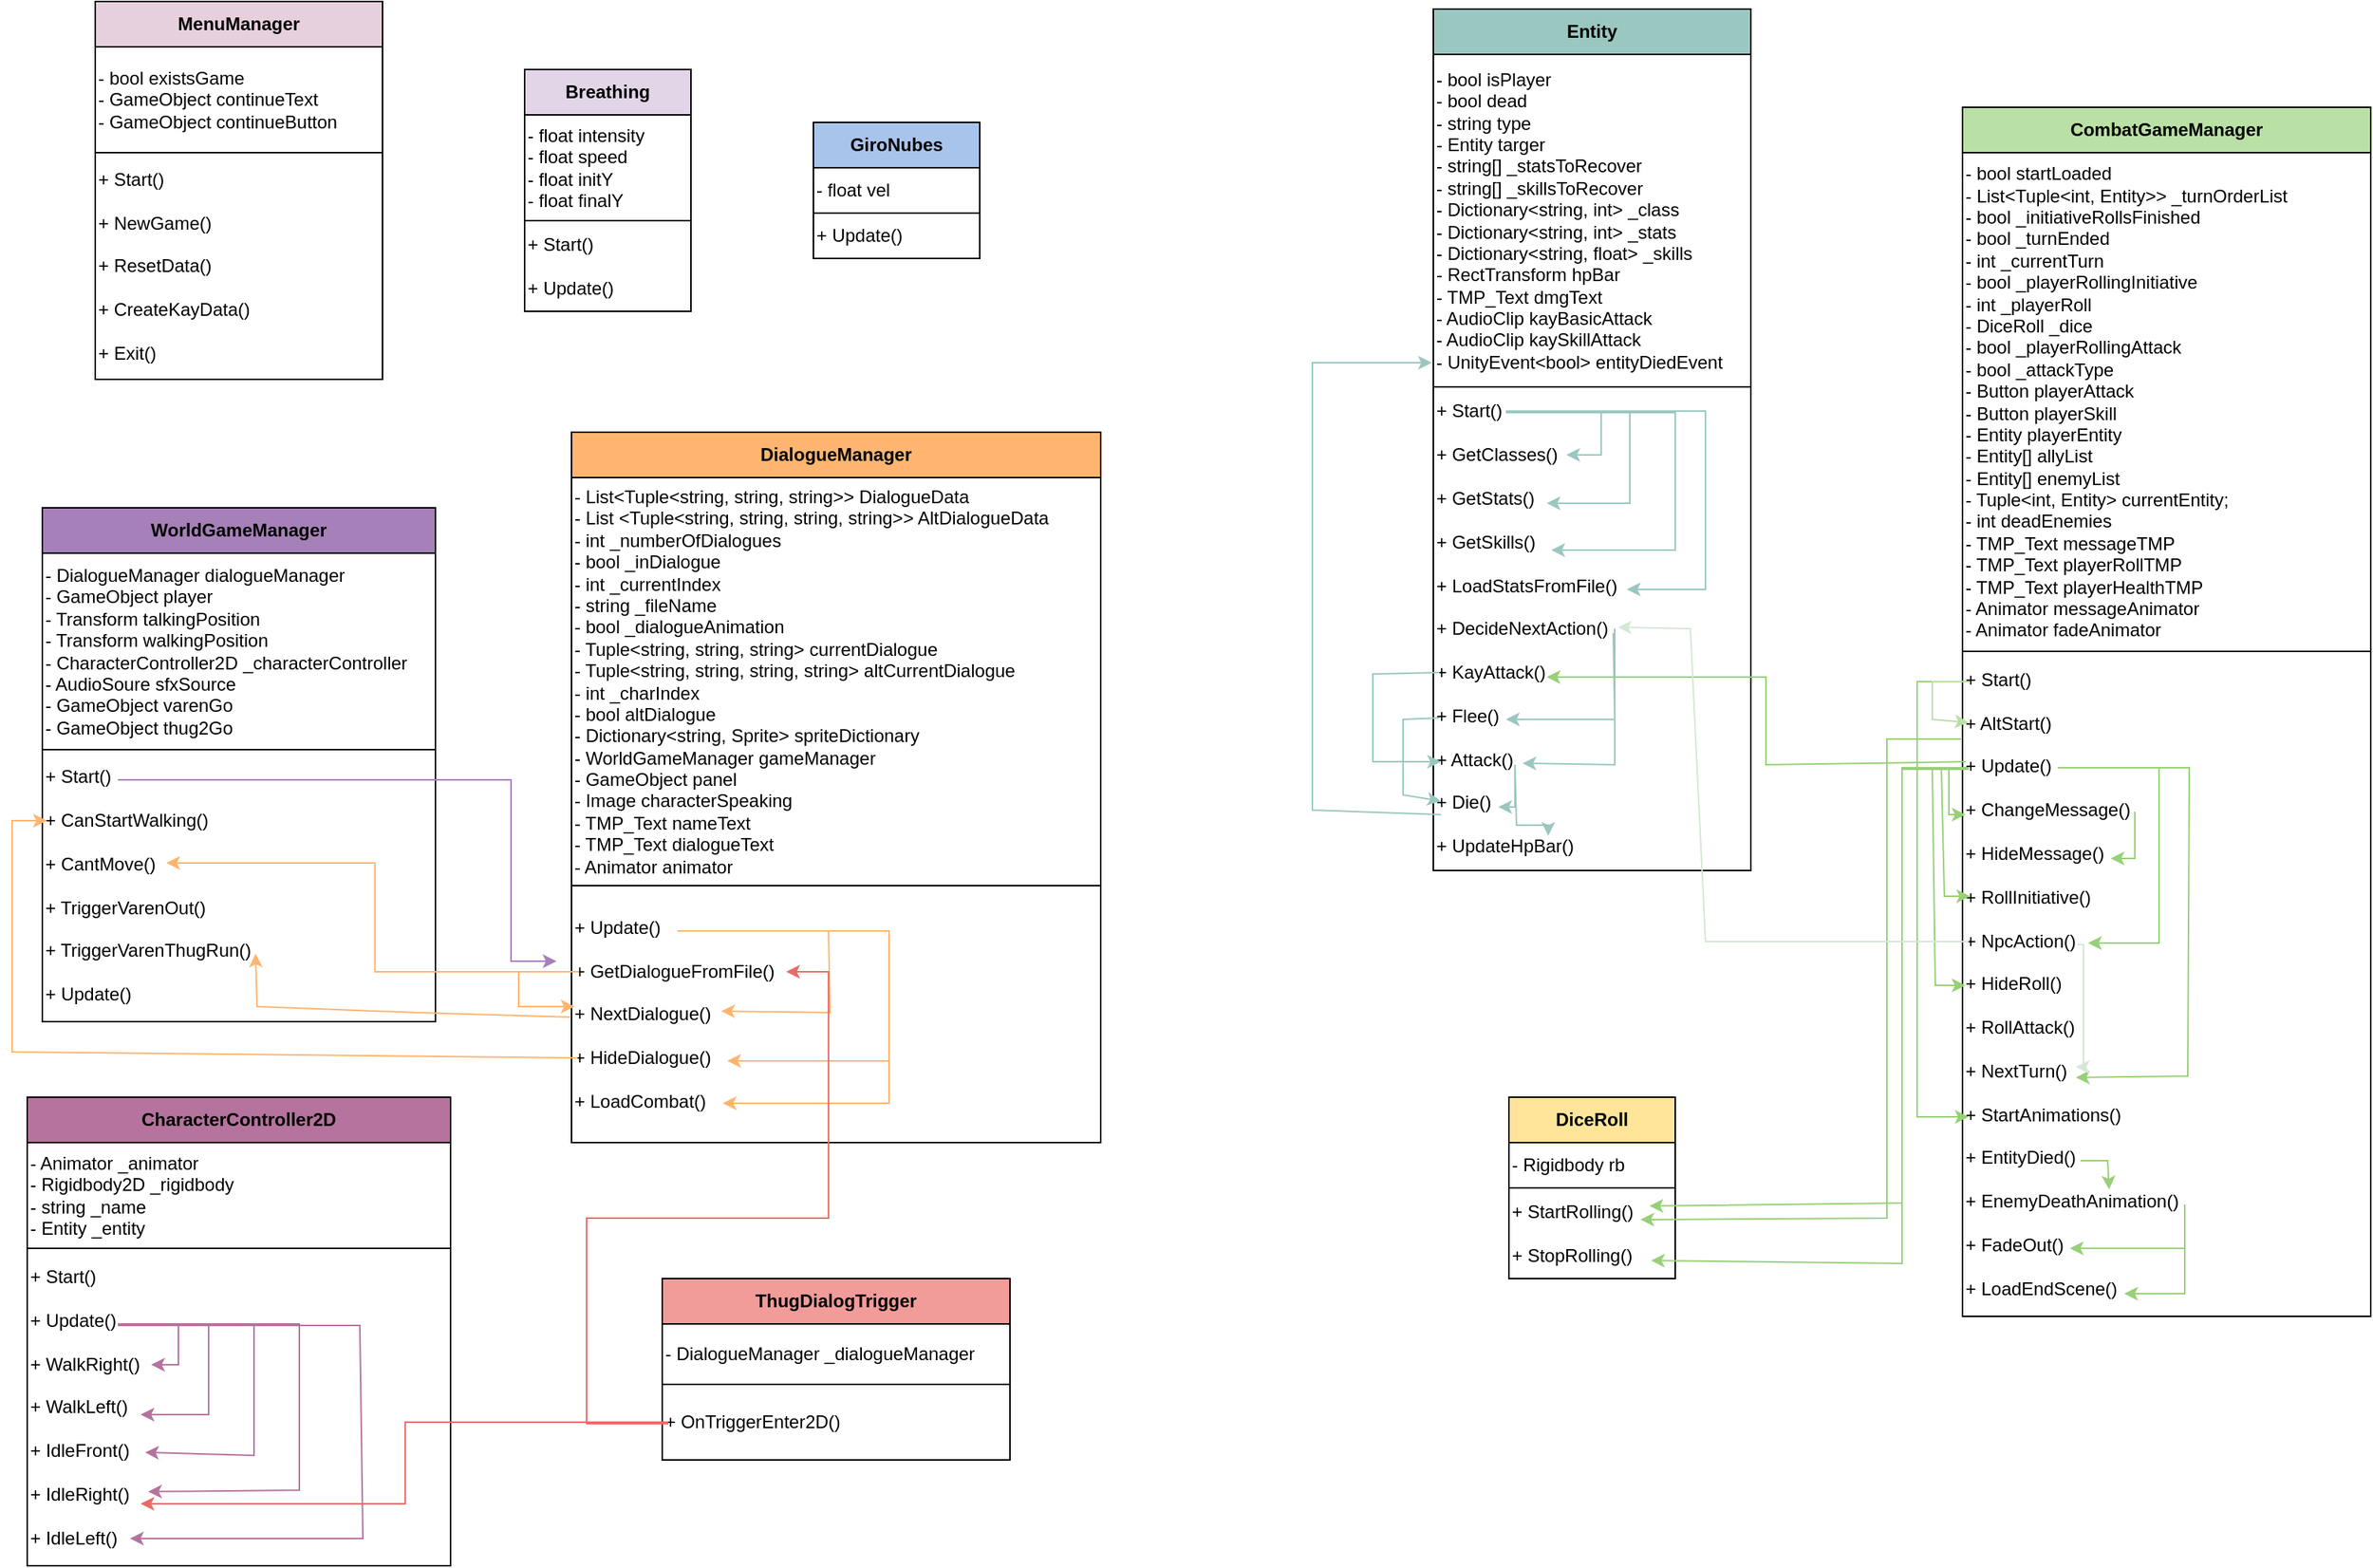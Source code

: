 <mxfile version="21.6.2" type="device" pages="2">
  <diagram name="Página-1" id="4kzzMPmkdjMhHJ0PChCt">
    <mxGraphModel dx="1295" dy="1502" grid="1" gridSize="10" guides="1" tooltips="1" connect="1" arrows="1" fold="1" page="1" pageScale="1" pageWidth="827" pageHeight="1169" math="0" shadow="0">
      <root>
        <mxCell id="0" />
        <mxCell id="1" parent="0" />
        <mxCell id="jyAV_eUhjgOsHXMOEOrw-5" value="MenuManager" style="swimlane;whiteSpace=wrap;html=1;startSize=30;fillColor=#E6D0DE;" vertex="1" parent="1">
          <mxGeometry x="75" y="65" width="190" height="250" as="geometry" />
        </mxCell>
        <mxCell id="jyAV_eUhjgOsHXMOEOrw-6" value="- bool existsGame&lt;br&gt;- GameObject continueText&lt;br&gt;- GameObject continueButton" style="rounded=0;whiteSpace=wrap;html=1;align=left;" vertex="1" parent="jyAV_eUhjgOsHXMOEOrw-5">
          <mxGeometry y="30" width="190" height="70" as="geometry" />
        </mxCell>
        <mxCell id="jyAV_eUhjgOsHXMOEOrw-7" value="+ Start()&lt;br&gt;&lt;br&gt;+ NewGame()&lt;br&gt;&lt;br&gt;+ ResetData()&lt;br&gt;&lt;br&gt;+ CreateKayData()&lt;br&gt;&lt;br&gt;+ Exit()" style="rounded=0;whiteSpace=wrap;html=1;align=left;" vertex="1" parent="jyAV_eUhjgOsHXMOEOrw-5">
          <mxGeometry y="100" width="190" height="150" as="geometry" />
        </mxCell>
        <mxCell id="jyAV_eUhjgOsHXMOEOrw-8" value="Breathing" style="swimlane;whiteSpace=wrap;html=1;startSize=30;fillColor=#E1D5E7;" vertex="1" parent="1">
          <mxGeometry x="359" y="110" width="110" height="160" as="geometry" />
        </mxCell>
        <mxCell id="jyAV_eUhjgOsHXMOEOrw-9" value="- float intensity&lt;br&gt;- float speed&lt;br&gt;- float initY&lt;br&gt;- float finalY" style="rounded=0;whiteSpace=wrap;html=1;align=left;" vertex="1" parent="jyAV_eUhjgOsHXMOEOrw-8">
          <mxGeometry y="30" width="110" height="70" as="geometry" />
        </mxCell>
        <mxCell id="jyAV_eUhjgOsHXMOEOrw-10" value="+ Start()&lt;br&gt;&lt;br&gt;+ Update()" style="rounded=0;whiteSpace=wrap;html=1;align=left;" vertex="1" parent="jyAV_eUhjgOsHXMOEOrw-8">
          <mxGeometry y="100" width="110" height="60" as="geometry" />
        </mxCell>
        <mxCell id="jyAV_eUhjgOsHXMOEOrw-11" value="GiroNubes" style="swimlane;whiteSpace=wrap;html=1;startSize=30;fillColor=#A9C4EB;" vertex="1" parent="1">
          <mxGeometry x="550" y="145" width="110" height="90" as="geometry" />
        </mxCell>
        <mxCell id="jyAV_eUhjgOsHXMOEOrw-12" value="- float vel" style="rounded=0;whiteSpace=wrap;html=1;align=left;" vertex="1" parent="jyAV_eUhjgOsHXMOEOrw-11">
          <mxGeometry y="30" width="110" height="30" as="geometry" />
        </mxCell>
        <mxCell id="jyAV_eUhjgOsHXMOEOrw-13" value="+ Update()" style="rounded=0;whiteSpace=wrap;html=1;align=left;" vertex="1" parent="jyAV_eUhjgOsHXMOEOrw-11">
          <mxGeometry y="60" width="110" height="30" as="geometry" />
        </mxCell>
        <mxCell id="jyAV_eUhjgOsHXMOEOrw-14" value="WorldGameManager" style="swimlane;whiteSpace=wrap;html=1;startSize=30;fillColor=#A680B8;" vertex="1" parent="1">
          <mxGeometry x="40" y="400" width="260" height="340" as="geometry" />
        </mxCell>
        <mxCell id="jyAV_eUhjgOsHXMOEOrw-15" value="- DialogueManager dialogueManager&lt;br&gt;- GameObject player&lt;br&gt;- Transform talkingPosition&lt;br&gt;- Transform walkingPosition&lt;br&gt;- CharacterController2D _characterController&lt;br&gt;- AudioSoure sfxSource&lt;br&gt;- GameObject varenGo&lt;br&gt;- GameObject thug2Go" style="rounded=0;whiteSpace=wrap;html=1;align=left;" vertex="1" parent="jyAV_eUhjgOsHXMOEOrw-14">
          <mxGeometry y="30" width="260" height="130" as="geometry" />
        </mxCell>
        <mxCell id="jyAV_eUhjgOsHXMOEOrw-16" value="+ Start()&lt;br&gt;&lt;br&gt;+ CanStartWalking()&lt;br&gt;&lt;br&gt;+ CantMove()&lt;br&gt;&lt;br&gt;+ TriggerVarenOut()&lt;br&gt;&lt;br&gt;+ TriggerVarenThugRun()&lt;br&gt;&lt;br&gt;+ Update()" style="rounded=0;whiteSpace=wrap;html=1;align=left;" vertex="1" parent="jyAV_eUhjgOsHXMOEOrw-14">
          <mxGeometry y="160" width="260" height="180" as="geometry" />
        </mxCell>
        <mxCell id="jyAV_eUhjgOsHXMOEOrw-41" value="" style="endArrow=classic;html=1;rounded=0;exitX=0.192;exitY=0.111;exitDx=0;exitDy=0;exitPerimeter=0;strokeColor=#A680B8;" edge="1" parent="jyAV_eUhjgOsHXMOEOrw-14">
          <mxGeometry width="50" height="50" relative="1" as="geometry">
            <mxPoint x="50.0" y="180.0" as="sourcePoint" />
            <mxPoint x="340.08" y="300.02" as="targetPoint" />
            <Array as="points">
              <mxPoint x="310" y="180" />
              <mxPoint x="310" y="300" />
            </Array>
          </mxGeometry>
        </mxCell>
        <mxCell id="jyAV_eUhjgOsHXMOEOrw-20" value="DialogueManager" style="swimlane;whiteSpace=wrap;html=1;startSize=30;fillColor=#FFB570;" vertex="1" parent="1">
          <mxGeometry x="390" y="350" width="350" height="470" as="geometry" />
        </mxCell>
        <mxCell id="jyAV_eUhjgOsHXMOEOrw-21" value="- List&amp;lt;Tuple&amp;lt;string, string, string&amp;gt;&amp;gt; DialogueData&lt;br&gt;- List &amp;lt;Tuple&amp;lt;string, string, string, string&amp;gt;&amp;gt; AltDialogueData&lt;br&gt;- int _numberOfDialogues&lt;br&gt;- bool _inDialogue&lt;br&gt;- int _currentIndex&lt;br&gt;- string _fileName&lt;br&gt;- bool _dialogueAnimation&lt;br&gt;- Tuple&amp;lt;string, string, string&amp;gt; currentDialogue&lt;br&gt;- Tuple&amp;lt;string, string, string, string&amp;gt; altCurrentDialogue&lt;br&gt;- int _charIndex&lt;br&gt;- bool altDialogue&lt;br&gt;- Dictionary&amp;lt;string, Sprite&amp;gt; spriteDictionary&lt;br&gt;- WorldGameManager gameManager&lt;br&gt;- GameObject panel&lt;br&gt;- Image characterSpeaking&lt;br&gt;- TMP_Text nameText&lt;br&gt;- TMP_Text dialogueText&lt;br&gt;- Animator animator" style="rounded=0;whiteSpace=wrap;html=1;align=left;" vertex="1" parent="jyAV_eUhjgOsHXMOEOrw-20">
          <mxGeometry y="30" width="350" height="270" as="geometry" />
        </mxCell>
        <mxCell id="jyAV_eUhjgOsHXMOEOrw-22" value="+ Update()&lt;br&gt;&lt;br&gt;+ GetDialogueFromFile()&lt;br&gt;&lt;br&gt;+ NextDialogue()&lt;br&gt;&lt;br&gt;+ HideDialogue()&lt;br&gt;&lt;br&gt;+ LoadCombat()" style="rounded=0;whiteSpace=wrap;html=1;align=left;" vertex="1" parent="jyAV_eUhjgOsHXMOEOrw-20">
          <mxGeometry y="300" width="350" height="170" as="geometry" />
        </mxCell>
        <mxCell id="jyAV_eUhjgOsHXMOEOrw-42" value="" style="endArrow=classic;html=1;rounded=0;strokeColor=#FFB570;" edge="1" parent="jyAV_eUhjgOsHXMOEOrw-20">
          <mxGeometry width="50" height="50" relative="1" as="geometry">
            <mxPoint x="70" y="330" as="sourcePoint" />
            <mxPoint x="99" y="383" as="targetPoint" />
            <Array as="points">
              <mxPoint x="170" y="330" />
              <mxPoint x="171" y="384" />
            </Array>
          </mxGeometry>
        </mxCell>
        <mxCell id="jyAV_eUhjgOsHXMOEOrw-44" value="" style="endArrow=classic;html=1;rounded=0;strokeColor=#FFB570;" edge="1" parent="jyAV_eUhjgOsHXMOEOrw-20">
          <mxGeometry width="50" height="50" relative="1" as="geometry">
            <mxPoint x="70" y="330" as="sourcePoint" />
            <mxPoint x="103" y="416" as="targetPoint" />
            <Array as="points">
              <mxPoint x="210" y="330" />
              <mxPoint x="210" y="416" />
            </Array>
          </mxGeometry>
        </mxCell>
        <mxCell id="jyAV_eUhjgOsHXMOEOrw-45" value="" style="endArrow=classic;html=1;rounded=0;strokeColor=#FFB570;" edge="1" parent="jyAV_eUhjgOsHXMOEOrw-20">
          <mxGeometry width="50" height="50" relative="1" as="geometry">
            <mxPoint x="70" y="330" as="sourcePoint" />
            <mxPoint x="100" y="444" as="targetPoint" />
            <Array as="points">
              <mxPoint x="210" y="330" />
              <mxPoint x="210" y="444" />
            </Array>
          </mxGeometry>
        </mxCell>
        <mxCell id="jyAV_eUhjgOsHXMOEOrw-23" value="CharacterController2D" style="swimlane;whiteSpace=wrap;html=1;startSize=30;fillColor=#B5739D;" vertex="1" parent="1">
          <mxGeometry x="30" y="790" width="280" height="310" as="geometry" />
        </mxCell>
        <mxCell id="jyAV_eUhjgOsHXMOEOrw-24" value="- Animator _animator&lt;br&gt;- Rigidbody2D _rigidbody&lt;br&gt;- string _name&lt;br&gt;- Entity _entity" style="rounded=0;whiteSpace=wrap;html=1;align=left;" vertex="1" parent="jyAV_eUhjgOsHXMOEOrw-23">
          <mxGeometry y="30" width="280" height="70" as="geometry" />
        </mxCell>
        <mxCell id="jyAV_eUhjgOsHXMOEOrw-25" value="+ Start()&lt;br&gt;&lt;br&gt;+ Update()&lt;br&gt;&lt;br&gt;+ WalkRight()&lt;br&gt;&lt;br&gt;+ WalkLeft()&lt;br&gt;&lt;br&gt;+ IdleFront()&lt;br&gt;&lt;br&gt;+ IdleRight()&lt;br&gt;&lt;br&gt;+ IdleLeft()" style="rounded=0;whiteSpace=wrap;html=1;align=left;" vertex="1" parent="jyAV_eUhjgOsHXMOEOrw-23">
          <mxGeometry y="100" width="280" height="210" as="geometry" />
        </mxCell>
        <mxCell id="jyAV_eUhjgOsHXMOEOrw-54" value="" style="endArrow=classic;html=1;rounded=0;strokeColor=#B5739D;" edge="1" parent="jyAV_eUhjgOsHXMOEOrw-23">
          <mxGeometry width="50" height="50" relative="1" as="geometry">
            <mxPoint x="60" y="150" as="sourcePoint" />
            <mxPoint x="80" y="261" as="targetPoint" />
            <Array as="points">
              <mxPoint x="180" y="150" />
              <mxPoint x="180" y="260" />
            </Array>
          </mxGeometry>
        </mxCell>
        <mxCell id="jyAV_eUhjgOsHXMOEOrw-27" value="ThugDialogTrigger" style="swimlane;whiteSpace=wrap;html=1;startSize=30;fillColor=#F19C99;" vertex="1" parent="1">
          <mxGeometry x="450" y="910" width="230" height="120" as="geometry" />
        </mxCell>
        <mxCell id="jyAV_eUhjgOsHXMOEOrw-28" value="- DialogueManager _dialogueManager" style="rounded=0;whiteSpace=wrap;html=1;align=left;" vertex="1" parent="jyAV_eUhjgOsHXMOEOrw-27">
          <mxGeometry y="30" width="230" height="40" as="geometry" />
        </mxCell>
        <mxCell id="jyAV_eUhjgOsHXMOEOrw-29" value="+ OnTriggerEnter2D()" style="rounded=0;whiteSpace=wrap;html=1;align=left;" vertex="1" parent="jyAV_eUhjgOsHXMOEOrw-27">
          <mxGeometry y="70" width="230" height="50" as="geometry" />
        </mxCell>
        <mxCell id="jyAV_eUhjgOsHXMOEOrw-30" value="Entity" style="swimlane;whiteSpace=wrap;html=1;startSize=30;fillColor=#9AC7BF;" vertex="1" parent="1">
          <mxGeometry x="960" y="70" width="210" height="570" as="geometry" />
        </mxCell>
        <mxCell id="jyAV_eUhjgOsHXMOEOrw-31" value="- bool isPlayer&lt;br&gt;- bool dead&lt;br&gt;- string type&lt;br&gt;- Entity targer&lt;br&gt;- string[] _statsToRecover&lt;br&gt;- string[] _skillsToRecover&lt;br&gt;- Dictionary&amp;lt;string, int&amp;gt; _class&lt;br&gt;- Dictionary&amp;lt;string, int&amp;gt; _stats&lt;br&gt;- Dictionary&amp;lt;string, float&amp;gt; _skills&lt;br&gt;- RectTransform hpBar&lt;br&gt;- TMP_Text dmgText&lt;br&gt;- AudioClip kayBasicAttack&lt;br&gt;- AudioClip kaySkillAttack&lt;br&gt;- UnityEvent&amp;lt;bool&amp;gt; entityDiedEvent" style="rounded=0;whiteSpace=wrap;html=1;align=left;" vertex="1" parent="jyAV_eUhjgOsHXMOEOrw-30">
          <mxGeometry y="30" width="210" height="220" as="geometry" />
        </mxCell>
        <mxCell id="jyAV_eUhjgOsHXMOEOrw-32" value="+ Start()&lt;br&gt;&lt;br&gt;+ GetClasses()&lt;br&gt;&lt;br&gt;+ GetStats()&lt;br&gt;&lt;br&gt;+ GetSkills()&lt;br&gt;&lt;br&gt;+ LoadStatsFromFile()&lt;br&gt;&lt;br&gt;+ DecideNextAction()&lt;br&gt;&lt;br&gt;+ KayAttack()&lt;br&gt;&lt;br&gt;+ Flee()&lt;br&gt;&lt;br&gt;+ Attack()&lt;br&gt;&lt;br&gt;+ Die()&lt;br&gt;&lt;br&gt;+ UpdateHpBar()&lt;br&gt;" style="rounded=0;whiteSpace=wrap;html=1;align=left;" vertex="1" parent="jyAV_eUhjgOsHXMOEOrw-30">
          <mxGeometry y="250" width="210" height="320" as="geometry" />
        </mxCell>
        <mxCell id="jyAV_eUhjgOsHXMOEOrw-63" value="" style="endArrow=classic;html=1;rounded=0;strokeColor=#9AC7BF;" edge="1" parent="jyAV_eUhjgOsHXMOEOrw-30">
          <mxGeometry width="50" height="50" relative="1" as="geometry">
            <mxPoint x="120" y="410" as="sourcePoint" />
            <mxPoint x="59" y="499" as="targetPoint" />
            <Array as="points">
              <mxPoint x="120" y="500" />
            </Array>
          </mxGeometry>
        </mxCell>
        <mxCell id="jyAV_eUhjgOsHXMOEOrw-33" value="DiceRoll" style="swimlane;whiteSpace=wrap;html=1;startSize=30;fillColor=#FFE599;" vertex="1" parent="1">
          <mxGeometry x="1010" y="790" width="110" height="120" as="geometry" />
        </mxCell>
        <mxCell id="jyAV_eUhjgOsHXMOEOrw-34" value="- Rigidbody rb" style="rounded=0;whiteSpace=wrap;html=1;align=left;" vertex="1" parent="jyAV_eUhjgOsHXMOEOrw-33">
          <mxGeometry y="30" width="110" height="30" as="geometry" />
        </mxCell>
        <mxCell id="jyAV_eUhjgOsHXMOEOrw-35" value="+ StartRolling()&lt;br&gt;&lt;br&gt;+ StopRolling()" style="rounded=0;whiteSpace=wrap;html=1;align=left;" vertex="1" parent="jyAV_eUhjgOsHXMOEOrw-33">
          <mxGeometry y="60" width="110" height="60" as="geometry" />
        </mxCell>
        <mxCell id="jyAV_eUhjgOsHXMOEOrw-38" value="CombatGameManager" style="swimlane;whiteSpace=wrap;html=1;startSize=30;fillColor=#B9E0A5;" vertex="1" parent="1">
          <mxGeometry x="1310" y="135" width="270" height="800" as="geometry" />
        </mxCell>
        <mxCell id="jyAV_eUhjgOsHXMOEOrw-39" value="- bool startLoaded&lt;br&gt;- List&amp;lt;Tuple&amp;lt;int, Entity&amp;gt;&amp;gt; _turnOrderList&lt;br&gt;- bool _initiativeRollsFinished&lt;br&gt;- bool _turnEnded&lt;br&gt;- int _currentTurn&lt;br&gt;- bool _playerRollingInitiative&lt;br&gt;- int _playerRoll&lt;br&gt;- DiceRoll _dice&lt;br&gt;- bool _playerRollingAttack&lt;br&gt;- bool _attackType&lt;br&gt;- Button playerAttack&lt;br&gt;- Button playerSkill&lt;br&gt;- Entity playerEntity&lt;br&gt;- Entity[] allyList&lt;br&gt;- Entity[] enemyList&lt;br&gt;- Tuple&amp;lt;int, Entity&amp;gt; currentEntity;&lt;br&gt;- int deadEnemies&lt;br&gt;- TMP_Text messageTMP&lt;br&gt;- TMP_Text playerRollTMP&lt;br&gt;- TMP_Text playerHealthTMP&lt;br&gt;- Animator messageAnimator&lt;br&gt;- Animator fadeAnimator" style="rounded=0;whiteSpace=wrap;html=1;align=left;" vertex="1" parent="jyAV_eUhjgOsHXMOEOrw-38">
          <mxGeometry y="30" width="270" height="330" as="geometry" />
        </mxCell>
        <mxCell id="jyAV_eUhjgOsHXMOEOrw-40" value="+ Start()&lt;br&gt;&lt;br&gt;+ AltStart()&lt;br&gt;&lt;br&gt;+ Update()&lt;br&gt;&lt;br&gt;+ ChangeMessage()&lt;br&gt;&lt;br&gt;+ HideMessage()&lt;br&gt;&lt;br&gt;+ RollInitiative()&lt;br&gt;&lt;br&gt;+ NpcAction()&lt;br&gt;&lt;br&gt;+ HideRoll()&lt;br&gt;&lt;br&gt;+ RollAttack()&lt;br&gt;&lt;br&gt;+ NextTurn()&lt;br&gt;&lt;br&gt;+ StartAnimations()&lt;br&gt;&lt;br&gt;+ EntityDied()&lt;br&gt;&lt;br&gt;+ EnemyDeathAnimation()&lt;br&gt;&lt;br&gt;+ FadeOut()&lt;br&gt;&lt;br&gt;+ LoadEndScene()" style="rounded=0;whiteSpace=wrap;html=1;align=left;" vertex="1" parent="jyAV_eUhjgOsHXMOEOrw-38">
          <mxGeometry y="360" width="270" height="440" as="geometry" />
        </mxCell>
        <mxCell id="jyAV_eUhjgOsHXMOEOrw-46" value="" style="endArrow=classic;html=1;rounded=0;strokeColor=#FFB570;" edge="1" parent="1">
          <mxGeometry width="50" height="50" relative="1" as="geometry">
            <mxPoint x="395" y="707" as="sourcePoint" />
            <mxPoint x="122" y="635" as="targetPoint" />
            <Array as="points">
              <mxPoint x="260" y="707" />
              <mxPoint x="260" y="635" />
            </Array>
          </mxGeometry>
        </mxCell>
        <mxCell id="jyAV_eUhjgOsHXMOEOrw-48" value="" style="endArrow=classic;html=1;rounded=0;strokeColor=#FFB570;" edge="1" parent="1">
          <mxGeometry width="50" height="50" relative="1" as="geometry">
            <mxPoint x="394" y="707" as="sourcePoint" />
            <mxPoint x="392" y="730" as="targetPoint" />
            <Array as="points">
              <mxPoint x="355" y="707" />
              <mxPoint x="355" y="730" />
            </Array>
          </mxGeometry>
        </mxCell>
        <mxCell id="jyAV_eUhjgOsHXMOEOrw-49" value="" style="endArrow=classic;html=1;rounded=0;strokeColor=#FFB570;" edge="1" parent="1">
          <mxGeometry width="50" height="50" relative="1" as="geometry">
            <mxPoint x="389" y="737" as="sourcePoint" />
            <mxPoint x="181" y="695" as="targetPoint" />
            <Array as="points">
              <mxPoint x="288" y="734" />
              <mxPoint x="182" y="730" />
            </Array>
          </mxGeometry>
        </mxCell>
        <mxCell id="jyAV_eUhjgOsHXMOEOrw-50" value="" style="endArrow=classic;html=1;rounded=0;strokeColor=#FFB570;" edge="1" parent="1">
          <mxGeometry width="50" height="50" relative="1" as="geometry">
            <mxPoint x="394" y="764" as="sourcePoint" />
            <mxPoint x="43" y="607" as="targetPoint" />
            <Array as="points">
              <mxPoint x="20" y="760" />
              <mxPoint x="20" y="607" />
            </Array>
          </mxGeometry>
        </mxCell>
        <mxCell id="jyAV_eUhjgOsHXMOEOrw-51" value="" style="endArrow=classic;html=1;rounded=0;strokeColor=#B5739D;" edge="1" parent="1">
          <mxGeometry width="50" height="50" relative="1" as="geometry">
            <mxPoint x="93" y="941" as="sourcePoint" />
            <mxPoint x="112" y="967" as="targetPoint" />
            <Array as="points">
              <mxPoint x="130" y="941" />
              <mxPoint x="130" y="967" />
            </Array>
          </mxGeometry>
        </mxCell>
        <mxCell id="jyAV_eUhjgOsHXMOEOrw-52" value="" style="endArrow=classic;html=1;rounded=0;strokeColor=#B5739D;" edge="1" parent="1">
          <mxGeometry width="50" height="50" relative="1" as="geometry">
            <mxPoint x="93" y="941" as="sourcePoint" />
            <mxPoint x="105" y="1000" as="targetPoint" />
            <Array as="points">
              <mxPoint x="150" y="941" />
              <mxPoint x="150" y="1000" />
            </Array>
          </mxGeometry>
        </mxCell>
        <mxCell id="jyAV_eUhjgOsHXMOEOrw-53" value="" style="endArrow=classic;html=1;rounded=0;strokeColor=#B5739D;" edge="1" parent="1">
          <mxGeometry width="50" height="50" relative="1" as="geometry">
            <mxPoint x="92" y="941" as="sourcePoint" />
            <mxPoint x="108" y="1025" as="targetPoint" />
            <Array as="points">
              <mxPoint x="180" y="940" />
              <mxPoint x="180" y="1027" />
            </Array>
          </mxGeometry>
        </mxCell>
        <mxCell id="jyAV_eUhjgOsHXMOEOrw-55" value="" style="endArrow=classic;html=1;rounded=0;strokeColor=#B5739D;" edge="1" parent="1">
          <mxGeometry width="50" height="50" relative="1" as="geometry">
            <mxPoint x="90" y="941" as="sourcePoint" />
            <mxPoint x="98" y="1082" as="targetPoint" />
            <Array as="points">
              <mxPoint x="250" y="941" />
              <mxPoint x="252" y="1082" />
            </Array>
          </mxGeometry>
        </mxCell>
        <mxCell id="jyAV_eUhjgOsHXMOEOrw-56" value="" style="endArrow=classic;html=1;rounded=0;strokeColor=#EA6B66;" edge="1" parent="1">
          <mxGeometry width="50" height="50" relative="1" as="geometry">
            <mxPoint x="454" y="1005" as="sourcePoint" />
            <mxPoint x="105" y="1059" as="targetPoint" />
            <Array as="points">
              <mxPoint x="280" y="1005" />
              <mxPoint x="280" y="1059" />
            </Array>
          </mxGeometry>
        </mxCell>
        <mxCell id="jyAV_eUhjgOsHXMOEOrw-57" value="" style="endArrow=classic;html=1;rounded=0;strokeColor=#EA6B66;" edge="1" parent="1">
          <mxGeometry width="50" height="50" relative="1" as="geometry">
            <mxPoint x="454" y="1006" as="sourcePoint" />
            <mxPoint x="532" y="707" as="targetPoint" />
            <Array as="points">
              <mxPoint x="400" y="1006" />
              <mxPoint x="400" y="870" />
              <mxPoint x="560" y="870" />
              <mxPoint x="560" y="707" />
            </Array>
          </mxGeometry>
        </mxCell>
        <mxCell id="jyAV_eUhjgOsHXMOEOrw-58" value="" style="endArrow=classic;html=1;rounded=0;strokeColor=#9AC7BF;" edge="1" parent="1">
          <mxGeometry width="50" height="50" relative="1" as="geometry">
            <mxPoint x="1008" y="337" as="sourcePoint" />
            <mxPoint x="1048" y="365" as="targetPoint" />
            <Array as="points">
              <mxPoint x="1071" y="336" />
              <mxPoint x="1071" y="365" />
            </Array>
          </mxGeometry>
        </mxCell>
        <mxCell id="jyAV_eUhjgOsHXMOEOrw-59" value="" style="endArrow=classic;html=1;rounded=0;strokeColor=#9AC7BF;" edge="1" parent="1">
          <mxGeometry width="50" height="50" relative="1" as="geometry">
            <mxPoint x="1009" y="337" as="sourcePoint" />
            <mxPoint x="1035" y="397" as="targetPoint" />
            <Array as="points">
              <mxPoint x="1090" y="337" />
              <mxPoint x="1090" y="397" />
            </Array>
          </mxGeometry>
        </mxCell>
        <mxCell id="jyAV_eUhjgOsHXMOEOrw-60" value="" style="endArrow=classic;html=1;rounded=0;strokeColor=#9AC7BF;" edge="1" parent="1">
          <mxGeometry width="50" height="50" relative="1" as="geometry">
            <mxPoint x="1009" y="337" as="sourcePoint" />
            <mxPoint x="1038" y="428" as="targetPoint" />
            <Array as="points">
              <mxPoint x="1120" y="337" />
              <mxPoint x="1120" y="428" />
            </Array>
          </mxGeometry>
        </mxCell>
        <mxCell id="jyAV_eUhjgOsHXMOEOrw-61" value="" style="endArrow=classic;html=1;rounded=0;strokeColor=#9AC7BF;" edge="1" parent="1">
          <mxGeometry width="50" height="50" relative="1" as="geometry">
            <mxPoint x="1008" y="336" as="sourcePoint" />
            <mxPoint x="1088" y="454" as="targetPoint" />
            <Array as="points">
              <mxPoint x="1140" y="336" />
              <mxPoint x="1140" y="454" />
            </Array>
          </mxGeometry>
        </mxCell>
        <mxCell id="jyAV_eUhjgOsHXMOEOrw-62" value="" style="endArrow=classic;html=1;rounded=0;strokeColor=#9AC7BF;" edge="1" parent="1">
          <mxGeometry width="50" height="50" relative="1" as="geometry">
            <mxPoint x="1079" y="483" as="sourcePoint" />
            <mxPoint x="1008" y="540" as="targetPoint" />
            <Array as="points">
              <mxPoint x="1080" y="540" />
            </Array>
          </mxGeometry>
        </mxCell>
        <mxCell id="jyAV_eUhjgOsHXMOEOrw-64" value="" style="endArrow=classic;html=1;rounded=0;strokeColor=#9AC7BF;" edge="1" parent="1">
          <mxGeometry width="50" height="50" relative="1" as="geometry">
            <mxPoint x="964" y="509" as="sourcePoint" />
            <mxPoint x="965" y="568" as="targetPoint" />
            <Array as="points">
              <mxPoint x="920" y="510" />
              <mxPoint x="920" y="568" />
            </Array>
          </mxGeometry>
        </mxCell>
        <mxCell id="jyAV_eUhjgOsHXMOEOrw-65" value="" style="endArrow=classic;html=1;rounded=0;strokeColor=#9AC7BF;" edge="1" parent="1">
          <mxGeometry width="50" height="50" relative="1" as="geometry">
            <mxPoint x="964" y="539" as="sourcePoint" />
            <mxPoint x="965" y="594" as="targetPoint" />
            <Array as="points">
              <mxPoint x="940" y="540" />
              <mxPoint x="940" y="590" />
            </Array>
          </mxGeometry>
        </mxCell>
        <mxCell id="jyAV_eUhjgOsHXMOEOrw-66" value="" style="endArrow=classic;html=1;rounded=0;strokeColor=#9AC7BF;" edge="1" parent="1">
          <mxGeometry width="50" height="50" relative="1" as="geometry">
            <mxPoint x="1014" y="570" as="sourcePoint" />
            <mxPoint x="1003" y="598" as="targetPoint" />
            <Array as="points">
              <mxPoint x="1014" y="598" />
            </Array>
          </mxGeometry>
        </mxCell>
        <mxCell id="jyAV_eUhjgOsHXMOEOrw-67" value="" style="endArrow=classic;html=1;rounded=0;strokeColor=#9AC7BF;" edge="1" parent="1">
          <mxGeometry width="50" height="50" relative="1" as="geometry">
            <mxPoint x="1014" y="570" as="sourcePoint" />
            <mxPoint x="1036" y="617" as="targetPoint" />
            <Array as="points">
              <mxPoint x="1015" y="610" />
              <mxPoint x="1036" y="610" />
            </Array>
          </mxGeometry>
        </mxCell>
        <mxCell id="jyAV_eUhjgOsHXMOEOrw-68" value="" style="endArrow=classic;html=1;rounded=0;strokeColor=#9AC7BF;" edge="1" parent="1">
          <mxGeometry width="50" height="50" relative="1" as="geometry">
            <mxPoint x="965" y="603" as="sourcePoint" />
            <mxPoint x="959" y="304" as="targetPoint" />
            <Array as="points">
              <mxPoint x="880" y="600" />
              <mxPoint x="880" y="304" />
            </Array>
          </mxGeometry>
        </mxCell>
        <mxCell id="jyAV_eUhjgOsHXMOEOrw-69" value="" style="endArrow=classic;html=1;rounded=0;strokeColor=#97D077;" edge="1" parent="1">
          <mxGeometry width="50" height="50" relative="1" as="geometry">
            <mxPoint x="1315" y="515" as="sourcePoint" />
            <mxPoint x="1314" y="803" as="targetPoint" />
            <Array as="points">
              <mxPoint x="1280" y="515" />
              <mxPoint x="1280" y="803" />
            </Array>
          </mxGeometry>
        </mxCell>
        <mxCell id="jyAV_eUhjgOsHXMOEOrw-70" value="" style="endArrow=classic;html=1;rounded=0;strokeColor=#B9E0A5;" edge="1" parent="1">
          <mxGeometry width="50" height="50" relative="1" as="geometry">
            <mxPoint x="1315" y="515" as="sourcePoint" />
            <mxPoint x="1314" y="542" as="targetPoint" />
            <Array as="points">
              <mxPoint x="1290" y="515" />
              <mxPoint x="1290" y="540" />
            </Array>
          </mxGeometry>
        </mxCell>
        <mxCell id="jyAV_eUhjgOsHXMOEOrw-71" value="" style="endArrow=classic;html=1;rounded=0;strokeColor=#97D077;" edge="1" parent="1">
          <mxGeometry width="50" height="50" relative="1" as="geometry">
            <mxPoint x="1309" y="553" as="sourcePoint" />
            <mxPoint x="1097" y="871" as="targetPoint" />
            <Array as="points">
              <mxPoint x="1260" y="553" />
              <mxPoint x="1260" y="870" />
            </Array>
          </mxGeometry>
        </mxCell>
        <mxCell id="jyAV_eUhjgOsHXMOEOrw-72" value="" style="endArrow=classic;html=1;rounded=0;strokeColor=#97D077;" edge="1" parent="1">
          <mxGeometry width="50" height="50" relative="1" as="geometry">
            <mxPoint x="1314" y="572" as="sourcePoint" />
            <mxPoint x="1104" y="898" as="targetPoint" />
            <Array as="points">
              <mxPoint x="1270" y="572" />
              <mxPoint x="1270" y="900" />
            </Array>
          </mxGeometry>
        </mxCell>
        <mxCell id="jyAV_eUhjgOsHXMOEOrw-73" value="" style="endArrow=classic;html=1;rounded=0;strokeColor=#97D077;" edge="1" parent="1">
          <mxGeometry width="50" height="50" relative="1" as="geometry">
            <mxPoint x="1314" y="573" as="sourcePoint" />
            <mxPoint x="1312" y="716" as="targetPoint" />
            <Array as="points">
              <mxPoint x="1290" y="573" />
              <mxPoint x="1292" y="716" />
            </Array>
          </mxGeometry>
        </mxCell>
        <mxCell id="jyAV_eUhjgOsHXMOEOrw-74" value="" style="endArrow=classic;html=1;rounded=0;strokeColor=#97D077;" edge="1" parent="1">
          <mxGeometry width="50" height="50" relative="1" as="geometry">
            <mxPoint x="1314" y="572" as="sourcePoint" />
            <mxPoint x="1315" y="657" as="targetPoint" />
            <Array as="points">
              <mxPoint x="1296" y="572" />
              <mxPoint x="1298" y="657" />
            </Array>
          </mxGeometry>
        </mxCell>
        <mxCell id="jyAV_eUhjgOsHXMOEOrw-75" value="" style="endArrow=classic;html=1;rounded=0;strokeColor=#97D077;" edge="1" parent="1">
          <mxGeometry width="50" height="50" relative="1" as="geometry">
            <mxPoint x="1312" y="573" as="sourcePoint" />
            <mxPoint x="1312" y="603" as="targetPoint" />
            <Array as="points">
              <mxPoint x="1301" y="572" />
              <mxPoint x="1301" y="603" />
            </Array>
          </mxGeometry>
        </mxCell>
        <mxCell id="jyAV_eUhjgOsHXMOEOrw-76" value="" style="endArrow=classic;html=1;rounded=0;strokeColor=#97D077;" edge="1" parent="1">
          <mxGeometry width="50" height="50" relative="1" as="geometry">
            <mxPoint x="1373" y="572" as="sourcePoint" />
            <mxPoint x="1393" y="688" as="targetPoint" />
            <Array as="points">
              <mxPoint x="1440" y="572" />
              <mxPoint x="1440" y="688" />
            </Array>
          </mxGeometry>
        </mxCell>
        <mxCell id="jyAV_eUhjgOsHXMOEOrw-77" value="" style="endArrow=classic;html=1;rounded=0;strokeColor=#97D077;" edge="1" parent="1">
          <mxGeometry width="50" height="50" relative="1" as="geometry">
            <mxPoint x="1313" y="573" as="sourcePoint" />
            <mxPoint x="1103" y="862" as="targetPoint" />
            <Array as="points">
              <mxPoint x="1270" y="573" />
              <mxPoint x="1270" y="860" />
            </Array>
          </mxGeometry>
        </mxCell>
        <mxCell id="jyAV_eUhjgOsHXMOEOrw-78" value="" style="endArrow=classic;html=1;rounded=0;strokeColor=#97D077;" edge="1" parent="1">
          <mxGeometry width="50" height="50" relative="1" as="geometry">
            <mxPoint x="1312" y="568" as="sourcePoint" />
            <mxPoint x="1035" y="512" as="targetPoint" />
            <Array as="points">
              <mxPoint x="1180" y="570" />
              <mxPoint x="1180" y="512" />
            </Array>
          </mxGeometry>
        </mxCell>
        <mxCell id="jyAV_eUhjgOsHXMOEOrw-79" value="" style="endArrow=classic;html=1;rounded=0;strokeColor=#97D077;" edge="1" parent="1">
          <mxGeometry width="50" height="50" relative="1" as="geometry">
            <mxPoint x="1373" y="572" as="sourcePoint" />
            <mxPoint x="1385" y="777" as="targetPoint" />
            <Array as="points">
              <mxPoint x="1460" y="572" />
              <mxPoint x="1459" y="776" />
            </Array>
          </mxGeometry>
        </mxCell>
        <mxCell id="jyAV_eUhjgOsHXMOEOrw-80" value="" style="endArrow=classic;html=1;rounded=0;strokeColor=#97D077;" edge="1" parent="1">
          <mxGeometry width="50" height="50" relative="1" as="geometry">
            <mxPoint x="1424" y="601" as="sourcePoint" />
            <mxPoint x="1408" y="632" as="targetPoint" />
            <Array as="points">
              <mxPoint x="1424" y="632" />
            </Array>
          </mxGeometry>
        </mxCell>
        <mxCell id="jyAV_eUhjgOsHXMOEOrw-81" value="" style="endArrow=classic;html=1;rounded=0;strokeColor=#D5E8D4;" edge="1" parent="1">
          <mxGeometry width="50" height="50" relative="1" as="geometry">
            <mxPoint x="1314" y="687" as="sourcePoint" />
            <mxPoint x="1082" y="479" as="targetPoint" />
            <Array as="points">
              <mxPoint x="1140" y="687" />
              <mxPoint x="1130" y="480" />
            </Array>
          </mxGeometry>
        </mxCell>
        <mxCell id="jyAV_eUhjgOsHXMOEOrw-82" value="" style="endArrow=classic;html=1;rounded=0;strokeColor=#D5E8D4;" edge="1" parent="1">
          <mxGeometry width="50" height="50" relative="1" as="geometry">
            <mxPoint x="1386" y="689" as="sourcePoint" />
            <mxPoint x="1385" y="770" as="targetPoint" />
            <Array as="points">
              <mxPoint x="1390" y="689" />
              <mxPoint x="1390" y="770" />
            </Array>
          </mxGeometry>
        </mxCell>
        <mxCell id="jyAV_eUhjgOsHXMOEOrw-83" value="" style="endArrow=classic;html=1;rounded=0;strokeColor=#97D077;" edge="1" parent="1">
          <mxGeometry width="50" height="50" relative="1" as="geometry">
            <mxPoint x="1388" y="832" as="sourcePoint" />
            <mxPoint x="1407" y="851" as="targetPoint" />
            <Array as="points">
              <mxPoint x="1406" y="832" />
            </Array>
          </mxGeometry>
        </mxCell>
        <mxCell id="jyAV_eUhjgOsHXMOEOrw-84" value="" style="endArrow=classic;html=1;rounded=0;strokeColor=#97D077;" edge="1" parent="1">
          <mxGeometry width="50" height="50" relative="1" as="geometry">
            <mxPoint x="1457" y="861" as="sourcePoint" />
            <mxPoint x="1381" y="890" as="targetPoint" />
            <Array as="points">
              <mxPoint x="1457" y="890" />
            </Array>
          </mxGeometry>
        </mxCell>
        <mxCell id="jyAV_eUhjgOsHXMOEOrw-85" value="" style="endArrow=classic;html=1;rounded=0;strokeColor=#97D077;" edge="1" parent="1">
          <mxGeometry width="50" height="50" relative="1" as="geometry">
            <mxPoint x="1457" y="861" as="sourcePoint" />
            <mxPoint x="1417" y="920" as="targetPoint" />
            <Array as="points">
              <mxPoint x="1457" y="920" />
            </Array>
          </mxGeometry>
        </mxCell>
      </root>
    </mxGraphModel>
  </diagram>
  <diagram id="kaJeaozuB0gNlhlmo5D8" name="Página-2">
    <mxGraphModel dx="838" dy="972" grid="0" gridSize="10" guides="0" tooltips="1" connect="1" arrows="1" fold="1" page="1" pageScale="1" pageWidth="827" pageHeight="1169" math="0" shadow="0">
      <root>
        <mxCell id="0" />
        <mxCell id="1" parent="0" />
        <mxCell id="UIyMxZh8Mb-KfD_MFeiS-4" style="edgeStyle=orthogonalEdgeStyle;rounded=0;orthogonalLoop=1;jettySize=auto;html=1;entryX=0;entryY=0.5;entryDx=0;entryDy=0;" edge="1" parent="1" source="UIyMxZh8Mb-KfD_MFeiS-1" target="UIyMxZh8Mb-KfD_MFeiS-2">
          <mxGeometry relative="1" as="geometry" />
        </mxCell>
        <mxCell id="UIyMxZh8Mb-KfD_MFeiS-5" style="edgeStyle=orthogonalEdgeStyle;rounded=0;orthogonalLoop=1;jettySize=auto;html=1;entryX=0;entryY=0.5;entryDx=0;entryDy=0;" edge="1" parent="1" source="UIyMxZh8Mb-KfD_MFeiS-1" target="UIyMxZh8Mb-KfD_MFeiS-3">
          <mxGeometry relative="1" as="geometry" />
        </mxCell>
        <mxCell id="UIyMxZh8Mb-KfD_MFeiS-1" value="Jugador" style="shape=umlActor;verticalLabelPosition=bottom;verticalAlign=top;html=1;outlineConnect=0;" vertex="1" parent="1">
          <mxGeometry x="60" y="250" width="30" height="60" as="geometry" />
        </mxCell>
        <mxCell id="UIyMxZh8Mb-KfD_MFeiS-2" value="Nueva Partida" style="rounded=1;whiteSpace=wrap;html=1;" vertex="1" parent="1">
          <mxGeometry x="210" y="205" width="120" height="30" as="geometry" />
        </mxCell>
        <mxCell id="UIyMxZh8Mb-KfD_MFeiS-3" value="Salir" style="rounded=1;whiteSpace=wrap;html=1;" vertex="1" parent="1">
          <mxGeometry x="210" y="325" width="120" height="30" as="geometry" />
        </mxCell>
        <mxCell id="UIyMxZh8Mb-KfD_MFeiS-11" style="edgeStyle=orthogonalEdgeStyle;rounded=0;orthogonalLoop=1;jettySize=auto;html=1;" edge="1" parent="1" source="UIyMxZh8Mb-KfD_MFeiS-9" target="UIyMxZh8Mb-KfD_MFeiS-10">
          <mxGeometry relative="1" as="geometry" />
        </mxCell>
        <mxCell id="UIyMxZh8Mb-KfD_MFeiS-9" value="Jugador" style="shape=umlActor;verticalLabelPosition=bottom;verticalAlign=top;html=1;outlineConnect=0;" vertex="1" parent="1">
          <mxGeometry x="60" y="527" width="30" height="60" as="geometry" />
        </mxCell>
        <mxCell id="UIyMxZh8Mb-KfD_MFeiS-13" style="edgeStyle=orthogonalEdgeStyle;rounded=0;orthogonalLoop=1;jettySize=auto;html=1;exitX=1;exitY=0.5;exitDx=0;exitDy=0;" edge="1" parent="1" source="UIyMxZh8Mb-KfD_MFeiS-10" target="UIyMxZh8Mb-KfD_MFeiS-12">
          <mxGeometry relative="1" as="geometry" />
        </mxCell>
        <mxCell id="UIyMxZh8Mb-KfD_MFeiS-10" value="Diálogo Kay y Varen" style="rounded=1;whiteSpace=wrap;html=1;" vertex="1" parent="1">
          <mxGeometry x="158" y="542" width="120" height="30" as="geometry" />
        </mxCell>
        <mxCell id="UIyMxZh8Mb-KfD_MFeiS-15" style="edgeStyle=orthogonalEdgeStyle;rounded=0;orthogonalLoop=1;jettySize=auto;html=1;" edge="1" parent="1" source="UIyMxZh8Mb-KfD_MFeiS-12" target="UIyMxZh8Mb-KfD_MFeiS-14">
          <mxGeometry relative="1" as="geometry" />
        </mxCell>
        <mxCell id="UIyMxZh8Mb-KfD_MFeiS-12" value="Movimiento" style="rounded=1;whiteSpace=wrap;html=1;" vertex="1" parent="1">
          <mxGeometry x="330" y="542" width="120" height="30" as="geometry" />
        </mxCell>
        <mxCell id="UIyMxZh8Mb-KfD_MFeiS-14" value="Diálogo Ladrones" style="rounded=1;whiteSpace=wrap;html=1;" vertex="1" parent="1">
          <mxGeometry x="500" y="542" width="120" height="30" as="geometry" />
        </mxCell>
        <mxCell id="UIyMxZh8Mb-KfD_MFeiS-26" style="edgeStyle=orthogonalEdgeStyle;rounded=0;orthogonalLoop=1;jettySize=auto;html=1;" edge="1" parent="1" source="UIyMxZh8Mb-KfD_MFeiS-16" target="UIyMxZh8Mb-KfD_MFeiS-17">
          <mxGeometry relative="1" as="geometry" />
        </mxCell>
        <mxCell id="UIyMxZh8Mb-KfD_MFeiS-16" value="Jugador" style="shape=umlActor;verticalLabelPosition=bottom;verticalAlign=top;html=1;outlineConnect=0;" vertex="1" parent="1">
          <mxGeometry x="60" y="740" width="30" height="60" as="geometry" />
        </mxCell>
        <mxCell id="UIyMxZh8Mb-KfD_MFeiS-22" style="edgeStyle=orthogonalEdgeStyle;rounded=0;orthogonalLoop=1;jettySize=auto;html=1;entryX=0;entryY=0.5;entryDx=0;entryDy=0;" edge="1" parent="1" source="UIyMxZh8Mb-KfD_MFeiS-17" target="UIyMxZh8Mb-KfD_MFeiS-18">
          <mxGeometry relative="1" as="geometry" />
        </mxCell>
        <mxCell id="UIyMxZh8Mb-KfD_MFeiS-23" style="edgeStyle=orthogonalEdgeStyle;rounded=0;orthogonalLoop=1;jettySize=auto;html=1;entryX=0;entryY=0.5;entryDx=0;entryDy=0;" edge="1" parent="1" source="UIyMxZh8Mb-KfD_MFeiS-17" target="UIyMxZh8Mb-KfD_MFeiS-20">
          <mxGeometry relative="1" as="geometry" />
        </mxCell>
        <mxCell id="UIyMxZh8Mb-KfD_MFeiS-17" value="Tirar iniciativa" style="rounded=1;whiteSpace=wrap;html=1;" vertex="1" parent="1">
          <mxGeometry x="158" y="755" width="120" height="30" as="geometry" />
        </mxCell>
        <mxCell id="UIyMxZh8Mb-KfD_MFeiS-28" style="edgeStyle=orthogonalEdgeStyle;rounded=0;orthogonalLoop=1;jettySize=auto;html=1;" edge="1" parent="1" source="UIyMxZh8Mb-KfD_MFeiS-18" target="UIyMxZh8Mb-KfD_MFeiS-27">
          <mxGeometry relative="1" as="geometry" />
        </mxCell>
        <mxCell id="UIyMxZh8Mb-KfD_MFeiS-18" value="Ataque Básico" style="rounded=1;whiteSpace=wrap;html=1;" vertex="1" parent="1">
          <mxGeometry x="330" y="730" width="120" height="30" as="geometry" />
        </mxCell>
        <mxCell id="UIyMxZh8Mb-KfD_MFeiS-29" style="edgeStyle=orthogonalEdgeStyle;rounded=0;orthogonalLoop=1;jettySize=auto;html=1;" edge="1" parent="1" source="UIyMxZh8Mb-KfD_MFeiS-20" target="UIyMxZh8Mb-KfD_MFeiS-27">
          <mxGeometry relative="1" as="geometry" />
        </mxCell>
        <mxCell id="UIyMxZh8Mb-KfD_MFeiS-20" value="Habilidad" style="rounded=1;whiteSpace=wrap;html=1;" vertex="1" parent="1">
          <mxGeometry x="330" y="780" width="120" height="30" as="geometry" />
        </mxCell>
        <mxCell id="UIyMxZh8Mb-KfD_MFeiS-27" value="Enemigo muere" style="rounded=1;whiteSpace=wrap;html=1;" vertex="1" parent="1">
          <mxGeometry x="493" y="755" width="120" height="30" as="geometry" />
        </mxCell>
      </root>
    </mxGraphModel>
  </diagram>
</mxfile>
